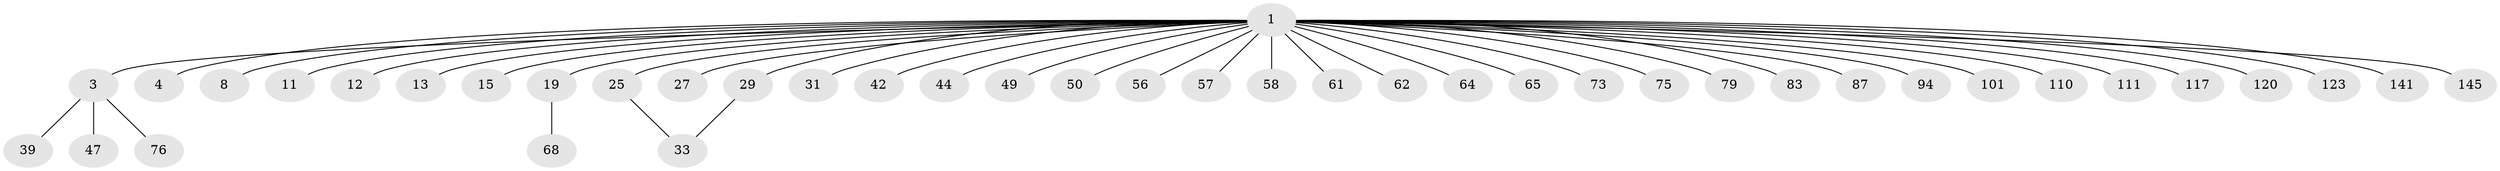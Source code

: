// original degree distribution, {39: 0.006896551724137931, 10: 0.006896551724137931, 5: 0.020689655172413793, 7: 0.006896551724137931, 2: 0.23448275862068965, 1: 0.6344827586206897, 6: 0.020689655172413793, 4: 0.013793103448275862, 11: 0.006896551724137931, 8: 0.006896551724137931, 3: 0.041379310344827586}
// Generated by graph-tools (version 1.1) at 2025/18/03/04/25 18:18:06]
// undirected, 43 vertices, 43 edges
graph export_dot {
graph [start="1"]
  node [color=gray90,style=filled];
  1 [super="+6+5+2+18+17+35+7+9+41+24+54+32"];
  3 [super="+23+20+22+53"];
  4 [super="+63+86+132+55"];
  8;
  11;
  12;
  13;
  15 [super="+16"];
  19 [super="+37+85+129+91+128+131+28"];
  25 [super="+30"];
  27 [super="+67"];
  29 [super="+36+112+135+60+51"];
  31 [super="+95"];
  33;
  39;
  42 [super="+108+127+134+96+78"];
  44;
  47 [super="+89+102"];
  49;
  50 [super="+69"];
  56;
  57;
  58;
  61;
  62 [super="+119"];
  64;
  65;
  68;
  73 [super="+82"];
  75;
  76;
  79;
  83;
  87;
  94;
  101 [super="+118"];
  110;
  111;
  117;
  120;
  123;
  141;
  145;
  1 -- 3;
  1 -- 8;
  1 -- 13;
  1 -- 19;
  1 -- 25;
  1 -- 27;
  1 -- 29;
  1 -- 31;
  1 -- 44;
  1 -- 50;
  1 -- 57;
  1 -- 58;
  1 -- 62;
  1 -- 64;
  1 -- 65;
  1 -- 73;
  1 -- 75;
  1 -- 79;
  1 -- 87;
  1 -- 101;
  1 -- 110;
  1 -- 111;
  1 -- 117;
  1 -- 120;
  1 -- 141;
  1 -- 4;
  1 -- 42;
  1 -- 11;
  1 -- 12;
  1 -- 15;
  1 -- 145;
  1 -- 83;
  1 -- 123;
  1 -- 61;
  1 -- 56;
  1 -- 94;
  1 -- 49;
  3 -- 76;
  3 -- 47;
  3 -- 39;
  19 -- 68;
  25 -- 33;
  29 -- 33;
}
